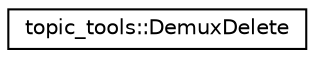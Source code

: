 digraph "Graphical Class Hierarchy"
{
  edge [fontname="Helvetica",fontsize="10",labelfontname="Helvetica",labelfontsize="10"];
  node [fontname="Helvetica",fontsize="10",shape=record];
  rankdir="LR";
  Node1 [label="topic_tools::DemuxDelete",height=0.2,width=0.4,color="black", fillcolor="white", style="filled",URL="$classtopic__tools_1_1_demux_delete.html"];
}
